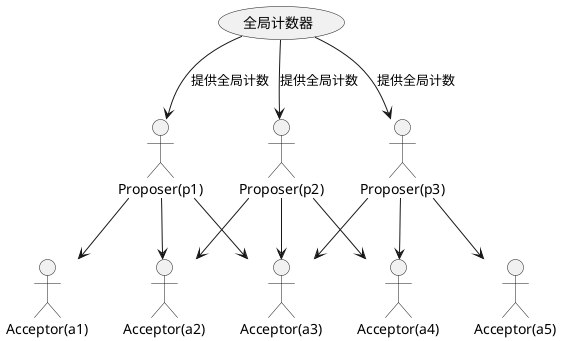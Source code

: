 @startuml
:Acceptor(a1): as Admin1
:Acceptor(a2): as Admin2
:Acceptor(a3): as Admin3
:Acceptor(a4): as Admin4
:Acceptor(a5): as Admin5
:Proposer(p1): as User1
:Proposer(p2): as User2
:Proposer(p3): as User3
(全局计数器) as (use)

User1 --> Admin1
User1 --> Admin2
User1 --> Admin3

User2 --> Admin2
User2 --> Admin3
User2 --> Admin4

User3 --> Admin3
User3 --> Admin4
User3 --> Admin5

(use) --> User1:提供全局计数
(use) --> User2:提供全局计数
(use) --> User3:提供全局计数
@enduml